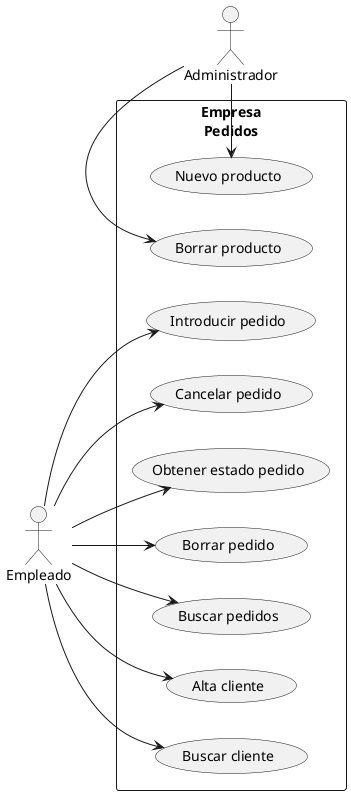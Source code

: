 @startuml

//Caso a1

:Actor: as a1
:Actor\n: as a2



Rectangle Sistema{
a1 -> (Caso de uso)
a1 --> (Caso de uso\n)
a1 -> (Caso de uso\n\n)
a2 --> (Caso de uso)
a2 --> (Caso de uso\n\n)
}

note "comunicacion" as n1
note "Entorno del sistema" as n2

n1 --> Sistema
n2 --> Sistema

//Caso Biblioteca

:Socio: as s1
:Bibliotecario: as b1

rectangle Biblioteca{
(Reservar libro) as r1
(Prestar libro) as p1
(Devolver libro) as dev1
(Actualizar catálogo) as act1

s1 --> r1
s1 --> p1
s1 -> dev1
b1 --> p1
b1 -> act1
}

// Caso Inclusión



:Bibliotecario: as b1

b1 -> (Baja socio)

(Baja socio) ..> (Buscar socio) : <<include>>

//Caso Extension



:Agente: as a1

(evaluar solicitud de Crédito) as n1

a1 <- n1

(solicitar información adicional al cliente) as n2

n1 <.. n2 : <<extend>>

//Herencia



:Agente: as a1

(enviar solicitud crédito) as sol1
(enviar solicitud de crédito personal) as sol2
(enviar solicitud de crédto empresarial) as sol3

a1 -> sol1

sol1 <|-- sol2
sol1 <|-- sol3

//Herencia2

:Cliente Bancario: as c1
:Cliente corporativo: as c2
:Cliente Normal: as c3

note "Actor antecesor" as not1
note "Actor descendiente" as not2

not1 -> c1
not2 <- c3

c1 <|-- c2
c1 <|-- c3

//Diagrama Inicial
@startuml

left to right direction
:Empleado: as e1
:Administrador: as a1
Rectangle Empresa\nPedidos{
(Introducir pedido) as et1
(Cancelar pedido) as et2
(Obtener estado pedido) as et3
(Borrar pedido) as et4
(Buscar pedidos) as et5
(Alta cliente) as et6
(Buscar cliente) as et7
(Nuevo producto) as et8
(Borrar producto) as et9
e1 --> et1
e1 --> et2
e1 --> et3
e1 --> et4
e1 --> et5
e1 --> et6
e1 --> et7
a1 -left-> et8
a1 -left-> et9
}








@enduml